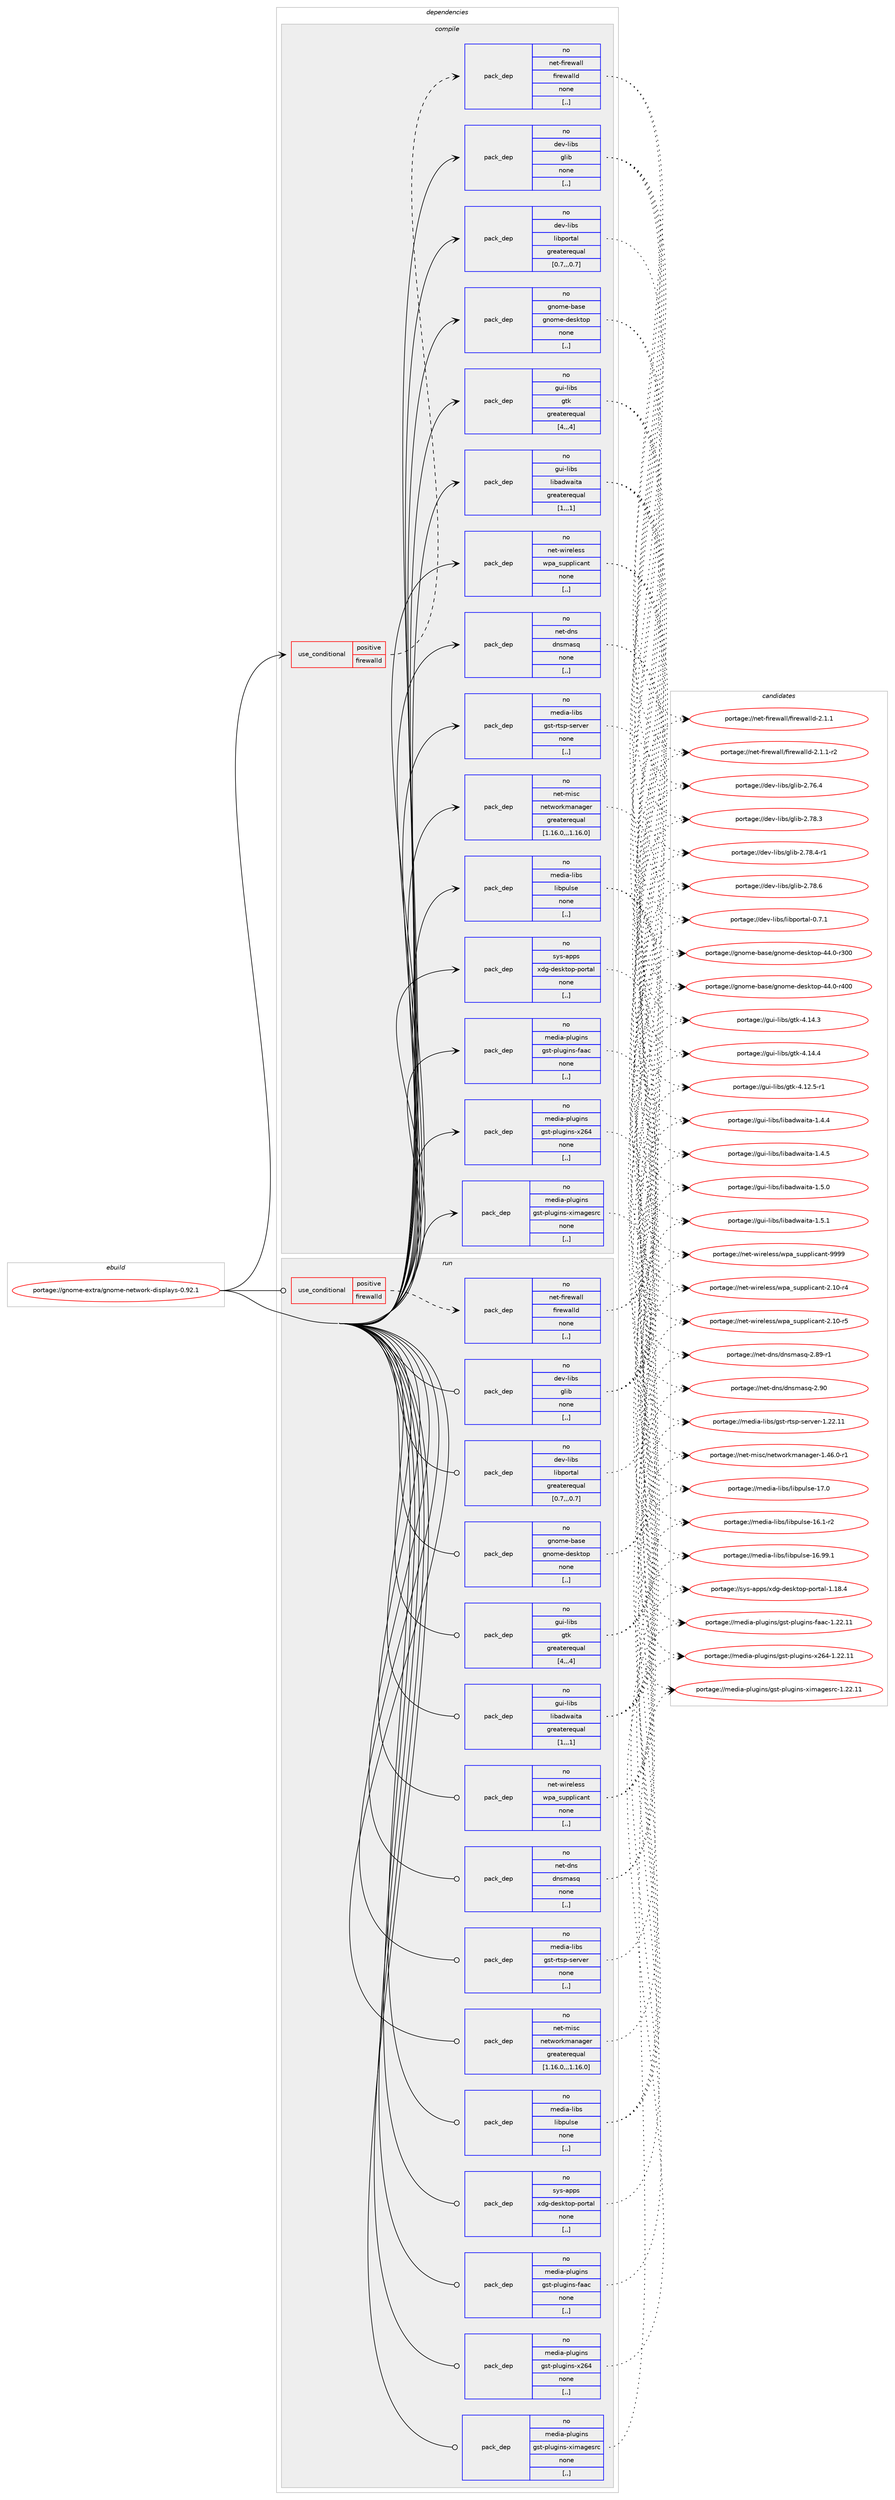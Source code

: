 digraph prolog {

# *************
# Graph options
# *************

newrank=true;
concentrate=true;
compound=true;
graph [rankdir=LR,fontname=Helvetica,fontsize=10,ranksep=1.5];#, ranksep=2.5, nodesep=0.2];
edge  [arrowhead=vee];
node  [fontname=Helvetica,fontsize=10];

# **********
# The ebuild
# **********

subgraph cluster_leftcol {
color=gray;
rank=same;
label=<<i>ebuild</i>>;
id [label="portage://gnome-extra/gnome-network-displays-0.92.1", color=red, width=4, href="../gnome-extra/gnome-network-displays-0.92.1.svg"];
}

# ****************
# The dependencies
# ****************

subgraph cluster_midcol {
color=gray;
label=<<i>dependencies</i>>;
subgraph cluster_compile {
fillcolor="#eeeeee";
style=filled;
label=<<i>compile</i>>;
subgraph cond64306 {
dependency235573 [label=<<TABLE BORDER="0" CELLBORDER="1" CELLSPACING="0" CELLPADDING="4"><TR><TD ROWSPAN="3" CELLPADDING="10">use_conditional</TD></TR><TR><TD>positive</TD></TR><TR><TD>firewalld</TD></TR></TABLE>>, shape=none, color=red];
subgraph pack169748 {
dependency235574 [label=<<TABLE BORDER="0" CELLBORDER="1" CELLSPACING="0" CELLPADDING="4" WIDTH="220"><TR><TD ROWSPAN="6" CELLPADDING="30">pack_dep</TD></TR><TR><TD WIDTH="110">no</TD></TR><TR><TD>net-firewall</TD></TR><TR><TD>firewalld</TD></TR><TR><TD>none</TD></TR><TR><TD>[,,]</TD></TR></TABLE>>, shape=none, color=blue];
}
dependency235573:e -> dependency235574:w [weight=20,style="dashed",arrowhead="vee"];
}
id:e -> dependency235573:w [weight=20,style="solid",arrowhead="vee"];
subgraph pack169749 {
dependency235575 [label=<<TABLE BORDER="0" CELLBORDER="1" CELLSPACING="0" CELLPADDING="4" WIDTH="220"><TR><TD ROWSPAN="6" CELLPADDING="30">pack_dep</TD></TR><TR><TD WIDTH="110">no</TD></TR><TR><TD>dev-libs</TD></TR><TR><TD>glib</TD></TR><TR><TD>none</TD></TR><TR><TD>[,,]</TD></TR></TABLE>>, shape=none, color=blue];
}
id:e -> dependency235575:w [weight=20,style="solid",arrowhead="vee"];
subgraph pack169750 {
dependency235576 [label=<<TABLE BORDER="0" CELLBORDER="1" CELLSPACING="0" CELLPADDING="4" WIDTH="220"><TR><TD ROWSPAN="6" CELLPADDING="30">pack_dep</TD></TR><TR><TD WIDTH="110">no</TD></TR><TR><TD>dev-libs</TD></TR><TR><TD>libportal</TD></TR><TR><TD>greaterequal</TD></TR><TR><TD>[0.7,,,0.7]</TD></TR></TABLE>>, shape=none, color=blue];
}
id:e -> dependency235576:w [weight=20,style="solid",arrowhead="vee"];
subgraph pack169751 {
dependency235577 [label=<<TABLE BORDER="0" CELLBORDER="1" CELLSPACING="0" CELLPADDING="4" WIDTH="220"><TR><TD ROWSPAN="6" CELLPADDING="30">pack_dep</TD></TR><TR><TD WIDTH="110">no</TD></TR><TR><TD>gnome-base</TD></TR><TR><TD>gnome-desktop</TD></TR><TR><TD>none</TD></TR><TR><TD>[,,]</TD></TR></TABLE>>, shape=none, color=blue];
}
id:e -> dependency235577:w [weight=20,style="solid",arrowhead="vee"];
subgraph pack169752 {
dependency235578 [label=<<TABLE BORDER="0" CELLBORDER="1" CELLSPACING="0" CELLPADDING="4" WIDTH="220"><TR><TD ROWSPAN="6" CELLPADDING="30">pack_dep</TD></TR><TR><TD WIDTH="110">no</TD></TR><TR><TD>gui-libs</TD></TR><TR><TD>gtk</TD></TR><TR><TD>greaterequal</TD></TR><TR><TD>[4,,,4]</TD></TR></TABLE>>, shape=none, color=blue];
}
id:e -> dependency235578:w [weight=20,style="solid",arrowhead="vee"];
subgraph pack169753 {
dependency235579 [label=<<TABLE BORDER="0" CELLBORDER="1" CELLSPACING="0" CELLPADDING="4" WIDTH="220"><TR><TD ROWSPAN="6" CELLPADDING="30">pack_dep</TD></TR><TR><TD WIDTH="110">no</TD></TR><TR><TD>gui-libs</TD></TR><TR><TD>libadwaita</TD></TR><TR><TD>greaterequal</TD></TR><TR><TD>[1,,,1]</TD></TR></TABLE>>, shape=none, color=blue];
}
id:e -> dependency235579:w [weight=20,style="solid",arrowhead="vee"];
subgraph pack169754 {
dependency235580 [label=<<TABLE BORDER="0" CELLBORDER="1" CELLSPACING="0" CELLPADDING="4" WIDTH="220"><TR><TD ROWSPAN="6" CELLPADDING="30">pack_dep</TD></TR><TR><TD WIDTH="110">no</TD></TR><TR><TD>media-libs</TD></TR><TR><TD>gst-rtsp-server</TD></TR><TR><TD>none</TD></TR><TR><TD>[,,]</TD></TR></TABLE>>, shape=none, color=blue];
}
id:e -> dependency235580:w [weight=20,style="solid",arrowhead="vee"];
subgraph pack169755 {
dependency235581 [label=<<TABLE BORDER="0" CELLBORDER="1" CELLSPACING="0" CELLPADDING="4" WIDTH="220"><TR><TD ROWSPAN="6" CELLPADDING="30">pack_dep</TD></TR><TR><TD WIDTH="110">no</TD></TR><TR><TD>media-libs</TD></TR><TR><TD>libpulse</TD></TR><TR><TD>none</TD></TR><TR><TD>[,,]</TD></TR></TABLE>>, shape=none, color=blue];
}
id:e -> dependency235581:w [weight=20,style="solid",arrowhead="vee"];
subgraph pack169756 {
dependency235582 [label=<<TABLE BORDER="0" CELLBORDER="1" CELLSPACING="0" CELLPADDING="4" WIDTH="220"><TR><TD ROWSPAN="6" CELLPADDING="30">pack_dep</TD></TR><TR><TD WIDTH="110">no</TD></TR><TR><TD>media-plugins</TD></TR><TR><TD>gst-plugins-faac</TD></TR><TR><TD>none</TD></TR><TR><TD>[,,]</TD></TR></TABLE>>, shape=none, color=blue];
}
id:e -> dependency235582:w [weight=20,style="solid",arrowhead="vee"];
subgraph pack169757 {
dependency235583 [label=<<TABLE BORDER="0" CELLBORDER="1" CELLSPACING="0" CELLPADDING="4" WIDTH="220"><TR><TD ROWSPAN="6" CELLPADDING="30">pack_dep</TD></TR><TR><TD WIDTH="110">no</TD></TR><TR><TD>media-plugins</TD></TR><TR><TD>gst-plugins-x264</TD></TR><TR><TD>none</TD></TR><TR><TD>[,,]</TD></TR></TABLE>>, shape=none, color=blue];
}
id:e -> dependency235583:w [weight=20,style="solid",arrowhead="vee"];
subgraph pack169758 {
dependency235584 [label=<<TABLE BORDER="0" CELLBORDER="1" CELLSPACING="0" CELLPADDING="4" WIDTH="220"><TR><TD ROWSPAN="6" CELLPADDING="30">pack_dep</TD></TR><TR><TD WIDTH="110">no</TD></TR><TR><TD>media-plugins</TD></TR><TR><TD>gst-plugins-ximagesrc</TD></TR><TR><TD>none</TD></TR><TR><TD>[,,]</TD></TR></TABLE>>, shape=none, color=blue];
}
id:e -> dependency235584:w [weight=20,style="solid",arrowhead="vee"];
subgraph pack169759 {
dependency235585 [label=<<TABLE BORDER="0" CELLBORDER="1" CELLSPACING="0" CELLPADDING="4" WIDTH="220"><TR><TD ROWSPAN="6" CELLPADDING="30">pack_dep</TD></TR><TR><TD WIDTH="110">no</TD></TR><TR><TD>net-dns</TD></TR><TR><TD>dnsmasq</TD></TR><TR><TD>none</TD></TR><TR><TD>[,,]</TD></TR></TABLE>>, shape=none, color=blue];
}
id:e -> dependency235585:w [weight=20,style="solid",arrowhead="vee"];
subgraph pack169760 {
dependency235586 [label=<<TABLE BORDER="0" CELLBORDER="1" CELLSPACING="0" CELLPADDING="4" WIDTH="220"><TR><TD ROWSPAN="6" CELLPADDING="30">pack_dep</TD></TR><TR><TD WIDTH="110">no</TD></TR><TR><TD>net-misc</TD></TR><TR><TD>networkmanager</TD></TR><TR><TD>greaterequal</TD></TR><TR><TD>[1.16.0,,,1.16.0]</TD></TR></TABLE>>, shape=none, color=blue];
}
id:e -> dependency235586:w [weight=20,style="solid",arrowhead="vee"];
subgraph pack169761 {
dependency235587 [label=<<TABLE BORDER="0" CELLBORDER="1" CELLSPACING="0" CELLPADDING="4" WIDTH="220"><TR><TD ROWSPAN="6" CELLPADDING="30">pack_dep</TD></TR><TR><TD WIDTH="110">no</TD></TR><TR><TD>net-wireless</TD></TR><TR><TD>wpa_supplicant</TD></TR><TR><TD>none</TD></TR><TR><TD>[,,]</TD></TR></TABLE>>, shape=none, color=blue];
}
id:e -> dependency235587:w [weight=20,style="solid",arrowhead="vee"];
subgraph pack169762 {
dependency235588 [label=<<TABLE BORDER="0" CELLBORDER="1" CELLSPACING="0" CELLPADDING="4" WIDTH="220"><TR><TD ROWSPAN="6" CELLPADDING="30">pack_dep</TD></TR><TR><TD WIDTH="110">no</TD></TR><TR><TD>sys-apps</TD></TR><TR><TD>xdg-desktop-portal</TD></TR><TR><TD>none</TD></TR><TR><TD>[,,]</TD></TR></TABLE>>, shape=none, color=blue];
}
id:e -> dependency235588:w [weight=20,style="solid",arrowhead="vee"];
}
subgraph cluster_compileandrun {
fillcolor="#eeeeee";
style=filled;
label=<<i>compile and run</i>>;
}
subgraph cluster_run {
fillcolor="#eeeeee";
style=filled;
label=<<i>run</i>>;
subgraph cond64307 {
dependency235589 [label=<<TABLE BORDER="0" CELLBORDER="1" CELLSPACING="0" CELLPADDING="4"><TR><TD ROWSPAN="3" CELLPADDING="10">use_conditional</TD></TR><TR><TD>positive</TD></TR><TR><TD>firewalld</TD></TR></TABLE>>, shape=none, color=red];
subgraph pack169763 {
dependency235590 [label=<<TABLE BORDER="0" CELLBORDER="1" CELLSPACING="0" CELLPADDING="4" WIDTH="220"><TR><TD ROWSPAN="6" CELLPADDING="30">pack_dep</TD></TR><TR><TD WIDTH="110">no</TD></TR><TR><TD>net-firewall</TD></TR><TR><TD>firewalld</TD></TR><TR><TD>none</TD></TR><TR><TD>[,,]</TD></TR></TABLE>>, shape=none, color=blue];
}
dependency235589:e -> dependency235590:w [weight=20,style="dashed",arrowhead="vee"];
}
id:e -> dependency235589:w [weight=20,style="solid",arrowhead="odot"];
subgraph pack169764 {
dependency235591 [label=<<TABLE BORDER="0" CELLBORDER="1" CELLSPACING="0" CELLPADDING="4" WIDTH="220"><TR><TD ROWSPAN="6" CELLPADDING="30">pack_dep</TD></TR><TR><TD WIDTH="110">no</TD></TR><TR><TD>dev-libs</TD></TR><TR><TD>glib</TD></TR><TR><TD>none</TD></TR><TR><TD>[,,]</TD></TR></TABLE>>, shape=none, color=blue];
}
id:e -> dependency235591:w [weight=20,style="solid",arrowhead="odot"];
subgraph pack169765 {
dependency235592 [label=<<TABLE BORDER="0" CELLBORDER="1" CELLSPACING="0" CELLPADDING="4" WIDTH="220"><TR><TD ROWSPAN="6" CELLPADDING="30">pack_dep</TD></TR><TR><TD WIDTH="110">no</TD></TR><TR><TD>dev-libs</TD></TR><TR><TD>libportal</TD></TR><TR><TD>greaterequal</TD></TR><TR><TD>[0.7,,,0.7]</TD></TR></TABLE>>, shape=none, color=blue];
}
id:e -> dependency235592:w [weight=20,style="solid",arrowhead="odot"];
subgraph pack169766 {
dependency235593 [label=<<TABLE BORDER="0" CELLBORDER="1" CELLSPACING="0" CELLPADDING="4" WIDTH="220"><TR><TD ROWSPAN="6" CELLPADDING="30">pack_dep</TD></TR><TR><TD WIDTH="110">no</TD></TR><TR><TD>gnome-base</TD></TR><TR><TD>gnome-desktop</TD></TR><TR><TD>none</TD></TR><TR><TD>[,,]</TD></TR></TABLE>>, shape=none, color=blue];
}
id:e -> dependency235593:w [weight=20,style="solid",arrowhead="odot"];
subgraph pack169767 {
dependency235594 [label=<<TABLE BORDER="0" CELLBORDER="1" CELLSPACING="0" CELLPADDING="4" WIDTH="220"><TR><TD ROWSPAN="6" CELLPADDING="30">pack_dep</TD></TR><TR><TD WIDTH="110">no</TD></TR><TR><TD>gui-libs</TD></TR><TR><TD>gtk</TD></TR><TR><TD>greaterequal</TD></TR><TR><TD>[4,,,4]</TD></TR></TABLE>>, shape=none, color=blue];
}
id:e -> dependency235594:w [weight=20,style="solid",arrowhead="odot"];
subgraph pack169768 {
dependency235595 [label=<<TABLE BORDER="0" CELLBORDER="1" CELLSPACING="0" CELLPADDING="4" WIDTH="220"><TR><TD ROWSPAN="6" CELLPADDING="30">pack_dep</TD></TR><TR><TD WIDTH="110">no</TD></TR><TR><TD>gui-libs</TD></TR><TR><TD>libadwaita</TD></TR><TR><TD>greaterequal</TD></TR><TR><TD>[1,,,1]</TD></TR></TABLE>>, shape=none, color=blue];
}
id:e -> dependency235595:w [weight=20,style="solid",arrowhead="odot"];
subgraph pack169769 {
dependency235596 [label=<<TABLE BORDER="0" CELLBORDER="1" CELLSPACING="0" CELLPADDING="4" WIDTH="220"><TR><TD ROWSPAN="6" CELLPADDING="30">pack_dep</TD></TR><TR><TD WIDTH="110">no</TD></TR><TR><TD>media-libs</TD></TR><TR><TD>gst-rtsp-server</TD></TR><TR><TD>none</TD></TR><TR><TD>[,,]</TD></TR></TABLE>>, shape=none, color=blue];
}
id:e -> dependency235596:w [weight=20,style="solid",arrowhead="odot"];
subgraph pack169770 {
dependency235597 [label=<<TABLE BORDER="0" CELLBORDER="1" CELLSPACING="0" CELLPADDING="4" WIDTH="220"><TR><TD ROWSPAN="6" CELLPADDING="30">pack_dep</TD></TR><TR><TD WIDTH="110">no</TD></TR><TR><TD>media-libs</TD></TR><TR><TD>libpulse</TD></TR><TR><TD>none</TD></TR><TR><TD>[,,]</TD></TR></TABLE>>, shape=none, color=blue];
}
id:e -> dependency235597:w [weight=20,style="solid",arrowhead="odot"];
subgraph pack169771 {
dependency235598 [label=<<TABLE BORDER="0" CELLBORDER="1" CELLSPACING="0" CELLPADDING="4" WIDTH="220"><TR><TD ROWSPAN="6" CELLPADDING="30">pack_dep</TD></TR><TR><TD WIDTH="110">no</TD></TR><TR><TD>media-plugins</TD></TR><TR><TD>gst-plugins-faac</TD></TR><TR><TD>none</TD></TR><TR><TD>[,,]</TD></TR></TABLE>>, shape=none, color=blue];
}
id:e -> dependency235598:w [weight=20,style="solid",arrowhead="odot"];
subgraph pack169772 {
dependency235599 [label=<<TABLE BORDER="0" CELLBORDER="1" CELLSPACING="0" CELLPADDING="4" WIDTH="220"><TR><TD ROWSPAN="6" CELLPADDING="30">pack_dep</TD></TR><TR><TD WIDTH="110">no</TD></TR><TR><TD>media-plugins</TD></TR><TR><TD>gst-plugins-x264</TD></TR><TR><TD>none</TD></TR><TR><TD>[,,]</TD></TR></TABLE>>, shape=none, color=blue];
}
id:e -> dependency235599:w [weight=20,style="solid",arrowhead="odot"];
subgraph pack169773 {
dependency235600 [label=<<TABLE BORDER="0" CELLBORDER="1" CELLSPACING="0" CELLPADDING="4" WIDTH="220"><TR><TD ROWSPAN="6" CELLPADDING="30">pack_dep</TD></TR><TR><TD WIDTH="110">no</TD></TR><TR><TD>media-plugins</TD></TR><TR><TD>gst-plugins-ximagesrc</TD></TR><TR><TD>none</TD></TR><TR><TD>[,,]</TD></TR></TABLE>>, shape=none, color=blue];
}
id:e -> dependency235600:w [weight=20,style="solid",arrowhead="odot"];
subgraph pack169774 {
dependency235601 [label=<<TABLE BORDER="0" CELLBORDER="1" CELLSPACING="0" CELLPADDING="4" WIDTH="220"><TR><TD ROWSPAN="6" CELLPADDING="30">pack_dep</TD></TR><TR><TD WIDTH="110">no</TD></TR><TR><TD>net-dns</TD></TR><TR><TD>dnsmasq</TD></TR><TR><TD>none</TD></TR><TR><TD>[,,]</TD></TR></TABLE>>, shape=none, color=blue];
}
id:e -> dependency235601:w [weight=20,style="solid",arrowhead="odot"];
subgraph pack169775 {
dependency235602 [label=<<TABLE BORDER="0" CELLBORDER="1" CELLSPACING="0" CELLPADDING="4" WIDTH="220"><TR><TD ROWSPAN="6" CELLPADDING="30">pack_dep</TD></TR><TR><TD WIDTH="110">no</TD></TR><TR><TD>net-misc</TD></TR><TR><TD>networkmanager</TD></TR><TR><TD>greaterequal</TD></TR><TR><TD>[1.16.0,,,1.16.0]</TD></TR></TABLE>>, shape=none, color=blue];
}
id:e -> dependency235602:w [weight=20,style="solid",arrowhead="odot"];
subgraph pack169776 {
dependency235603 [label=<<TABLE BORDER="0" CELLBORDER="1" CELLSPACING="0" CELLPADDING="4" WIDTH="220"><TR><TD ROWSPAN="6" CELLPADDING="30">pack_dep</TD></TR><TR><TD WIDTH="110">no</TD></TR><TR><TD>net-wireless</TD></TR><TR><TD>wpa_supplicant</TD></TR><TR><TD>none</TD></TR><TR><TD>[,,]</TD></TR></TABLE>>, shape=none, color=blue];
}
id:e -> dependency235603:w [weight=20,style="solid",arrowhead="odot"];
subgraph pack169777 {
dependency235604 [label=<<TABLE BORDER="0" CELLBORDER="1" CELLSPACING="0" CELLPADDING="4" WIDTH="220"><TR><TD ROWSPAN="6" CELLPADDING="30">pack_dep</TD></TR><TR><TD WIDTH="110">no</TD></TR><TR><TD>sys-apps</TD></TR><TR><TD>xdg-desktop-portal</TD></TR><TR><TD>none</TD></TR><TR><TD>[,,]</TD></TR></TABLE>>, shape=none, color=blue];
}
id:e -> dependency235604:w [weight=20,style="solid",arrowhead="odot"];
}
}

# **************
# The candidates
# **************

subgraph cluster_choices {
rank=same;
color=gray;
label=<<i>candidates</i>>;

subgraph choice169748 {
color=black;
nodesep=1;
choice11010111645102105114101119971081084710210511410111997108108100455046494649 [label="portage://net-firewall/firewalld-2.1.1", color=red, width=4,href="../net-firewall/firewalld-2.1.1.svg"];
choice110101116451021051141011199710810847102105114101119971081081004550464946494511450 [label="portage://net-firewall/firewalld-2.1.1-r2", color=red, width=4,href="../net-firewall/firewalld-2.1.1-r2.svg"];
dependency235574:e -> choice11010111645102105114101119971081084710210511410111997108108100455046494649:w [style=dotted,weight="100"];
dependency235574:e -> choice110101116451021051141011199710810847102105114101119971081081004550464946494511450:w [style=dotted,weight="100"];
}
subgraph choice169749 {
color=black;
nodesep=1;
choice1001011184510810598115471031081059845504655544652 [label="portage://dev-libs/glib-2.76.4", color=red, width=4,href="../dev-libs/glib-2.76.4.svg"];
choice1001011184510810598115471031081059845504655564651 [label="portage://dev-libs/glib-2.78.3", color=red, width=4,href="../dev-libs/glib-2.78.3.svg"];
choice10010111845108105981154710310810598455046555646524511449 [label="portage://dev-libs/glib-2.78.4-r1", color=red, width=4,href="../dev-libs/glib-2.78.4-r1.svg"];
choice1001011184510810598115471031081059845504655564654 [label="portage://dev-libs/glib-2.78.6", color=red, width=4,href="../dev-libs/glib-2.78.6.svg"];
dependency235575:e -> choice1001011184510810598115471031081059845504655544652:w [style=dotted,weight="100"];
dependency235575:e -> choice1001011184510810598115471031081059845504655564651:w [style=dotted,weight="100"];
dependency235575:e -> choice10010111845108105981154710310810598455046555646524511449:w [style=dotted,weight="100"];
dependency235575:e -> choice1001011184510810598115471031081059845504655564654:w [style=dotted,weight="100"];
}
subgraph choice169750 {
color=black;
nodesep=1;
choice1001011184510810598115471081059811211111411697108454846554649 [label="portage://dev-libs/libportal-0.7.1", color=red, width=4,href="../dev-libs/libportal-0.7.1.svg"];
dependency235576:e -> choice1001011184510810598115471081059811211111411697108454846554649:w [style=dotted,weight="100"];
}
subgraph choice169751 {
color=black;
nodesep=1;
choice1031101111091014598971151014710311011110910145100101115107116111112455252464845114514848 [label="portage://gnome-base/gnome-desktop-44.0-r300", color=red, width=4,href="../gnome-base/gnome-desktop-44.0-r300.svg"];
choice1031101111091014598971151014710311011110910145100101115107116111112455252464845114524848 [label="portage://gnome-base/gnome-desktop-44.0-r400", color=red, width=4,href="../gnome-base/gnome-desktop-44.0-r400.svg"];
dependency235577:e -> choice1031101111091014598971151014710311011110910145100101115107116111112455252464845114514848:w [style=dotted,weight="100"];
dependency235577:e -> choice1031101111091014598971151014710311011110910145100101115107116111112455252464845114524848:w [style=dotted,weight="100"];
}
subgraph choice169752 {
color=black;
nodesep=1;
choice103117105451081059811547103116107455246495046534511449 [label="portage://gui-libs/gtk-4.12.5-r1", color=red, width=4,href="../gui-libs/gtk-4.12.5-r1.svg"];
choice10311710545108105981154710311610745524649524651 [label="portage://gui-libs/gtk-4.14.3", color=red, width=4,href="../gui-libs/gtk-4.14.3.svg"];
choice10311710545108105981154710311610745524649524652 [label="portage://gui-libs/gtk-4.14.4", color=red, width=4,href="../gui-libs/gtk-4.14.4.svg"];
dependency235578:e -> choice103117105451081059811547103116107455246495046534511449:w [style=dotted,weight="100"];
dependency235578:e -> choice10311710545108105981154710311610745524649524651:w [style=dotted,weight="100"];
dependency235578:e -> choice10311710545108105981154710311610745524649524652:w [style=dotted,weight="100"];
}
subgraph choice169753 {
color=black;
nodesep=1;
choice10311710545108105981154710810598971001199710511697454946524652 [label="portage://gui-libs/libadwaita-1.4.4", color=red, width=4,href="../gui-libs/libadwaita-1.4.4.svg"];
choice10311710545108105981154710810598971001199710511697454946524653 [label="portage://gui-libs/libadwaita-1.4.5", color=red, width=4,href="../gui-libs/libadwaita-1.4.5.svg"];
choice10311710545108105981154710810598971001199710511697454946534648 [label="portage://gui-libs/libadwaita-1.5.0", color=red, width=4,href="../gui-libs/libadwaita-1.5.0.svg"];
choice10311710545108105981154710810598971001199710511697454946534649 [label="portage://gui-libs/libadwaita-1.5.1", color=red, width=4,href="../gui-libs/libadwaita-1.5.1.svg"];
dependency235579:e -> choice10311710545108105981154710810598971001199710511697454946524652:w [style=dotted,weight="100"];
dependency235579:e -> choice10311710545108105981154710810598971001199710511697454946524653:w [style=dotted,weight="100"];
dependency235579:e -> choice10311710545108105981154710810598971001199710511697454946534648:w [style=dotted,weight="100"];
dependency235579:e -> choice10311710545108105981154710810598971001199710511697454946534649:w [style=dotted,weight="100"];
}
subgraph choice169754 {
color=black;
nodesep=1;
choice1091011001059745108105981154710311511645114116115112451151011141181011144549465050464949 [label="portage://media-libs/gst-rtsp-server-1.22.11", color=red, width=4,href="../media-libs/gst-rtsp-server-1.22.11.svg"];
dependency235580:e -> choice1091011001059745108105981154710311511645114116115112451151011141181011144549465050464949:w [style=dotted,weight="100"];
}
subgraph choice169755 {
color=black;
nodesep=1;
choice109101100105974510810598115471081059811211710811510145495446494511450 [label="portage://media-libs/libpulse-16.1-r2", color=red, width=4,href="../media-libs/libpulse-16.1-r2.svg"];
choice10910110010597451081059811547108105981121171081151014549544657574649 [label="portage://media-libs/libpulse-16.99.1", color=red, width=4,href="../media-libs/libpulse-16.99.1.svg"];
choice10910110010597451081059811547108105981121171081151014549554648 [label="portage://media-libs/libpulse-17.0", color=red, width=4,href="../media-libs/libpulse-17.0.svg"];
dependency235581:e -> choice109101100105974510810598115471081059811211710811510145495446494511450:w [style=dotted,weight="100"];
dependency235581:e -> choice10910110010597451081059811547108105981121171081151014549544657574649:w [style=dotted,weight="100"];
dependency235581:e -> choice10910110010597451081059811547108105981121171081151014549554648:w [style=dotted,weight="100"];
}
subgraph choice169756 {
color=black;
nodesep=1;
choice10910110010597451121081171031051101154710311511645112108117103105110115451029797994549465050464949 [label="portage://media-plugins/gst-plugins-faac-1.22.11", color=red, width=4,href="../media-plugins/gst-plugins-faac-1.22.11.svg"];
dependency235582:e -> choice10910110010597451121081171031051101154710311511645112108117103105110115451029797994549465050464949:w [style=dotted,weight="100"];
}
subgraph choice169757 {
color=black;
nodesep=1;
choice10910110010597451121081171031051101154710311511645112108117103105110115451205054524549465050464949 [label="portage://media-plugins/gst-plugins-x264-1.22.11", color=red, width=4,href="../media-plugins/gst-plugins-x264-1.22.11.svg"];
dependency235583:e -> choice10910110010597451121081171031051101154710311511645112108117103105110115451205054524549465050464949:w [style=dotted,weight="100"];
}
subgraph choice169758 {
color=black;
nodesep=1;
choice109101100105974511210811710310511011547103115116451121081171031051101154512010510997103101115114994549465050464949 [label="portage://media-plugins/gst-plugins-ximagesrc-1.22.11", color=red, width=4,href="../media-plugins/gst-plugins-ximagesrc-1.22.11.svg"];
dependency235584:e -> choice109101100105974511210811710310511011547103115116451121081171031051101154512010510997103101115114994549465050464949:w [style=dotted,weight="100"];
}
subgraph choice169759 {
color=black;
nodesep=1;
choice11010111645100110115471001101151099711511345504656574511449 [label="portage://net-dns/dnsmasq-2.89-r1", color=red, width=4,href="../net-dns/dnsmasq-2.89-r1.svg"];
choice1101011164510011011547100110115109971151134550465748 [label="portage://net-dns/dnsmasq-2.90", color=red, width=4,href="../net-dns/dnsmasq-2.90.svg"];
dependency235585:e -> choice11010111645100110115471001101151099711511345504656574511449:w [style=dotted,weight="100"];
dependency235585:e -> choice1101011164510011011547100110115109971151134550465748:w [style=dotted,weight="100"];
}
subgraph choice169760 {
color=black;
nodesep=1;
choice1101011164510910511599471101011161191111141071099711097103101114454946525446484511449 [label="portage://net-misc/networkmanager-1.46.0-r1", color=red, width=4,href="../net-misc/networkmanager-1.46.0-r1.svg"];
dependency235586:e -> choice1101011164510910511599471101011161191111141071099711097103101114454946525446484511449:w [style=dotted,weight="100"];
}
subgraph choice169761 {
color=black;
nodesep=1;
choice11010111645119105114101108101115115471191129795115117112112108105999711011645504649484511452 [label="portage://net-wireless/wpa_supplicant-2.10-r4", color=red, width=4,href="../net-wireless/wpa_supplicant-2.10-r4.svg"];
choice11010111645119105114101108101115115471191129795115117112112108105999711011645504649484511453 [label="portage://net-wireless/wpa_supplicant-2.10-r5", color=red, width=4,href="../net-wireless/wpa_supplicant-2.10-r5.svg"];
choice1101011164511910511410110810111511547119112979511511711211210810599971101164557575757 [label="portage://net-wireless/wpa_supplicant-9999", color=red, width=4,href="../net-wireless/wpa_supplicant-9999.svg"];
dependency235587:e -> choice11010111645119105114101108101115115471191129795115117112112108105999711011645504649484511452:w [style=dotted,weight="100"];
dependency235587:e -> choice11010111645119105114101108101115115471191129795115117112112108105999711011645504649484511453:w [style=dotted,weight="100"];
dependency235587:e -> choice1101011164511910511410110810111511547119112979511511711211210810599971101164557575757:w [style=dotted,weight="100"];
}
subgraph choice169762 {
color=black;
nodesep=1;
choice11512111545971121121154712010010345100101115107116111112451121111141169710845494649564652 [label="portage://sys-apps/xdg-desktop-portal-1.18.4", color=red, width=4,href="../sys-apps/xdg-desktop-portal-1.18.4.svg"];
dependency235588:e -> choice11512111545971121121154712010010345100101115107116111112451121111141169710845494649564652:w [style=dotted,weight="100"];
}
subgraph choice169763 {
color=black;
nodesep=1;
choice11010111645102105114101119971081084710210511410111997108108100455046494649 [label="portage://net-firewall/firewalld-2.1.1", color=red, width=4,href="../net-firewall/firewalld-2.1.1.svg"];
choice110101116451021051141011199710810847102105114101119971081081004550464946494511450 [label="portage://net-firewall/firewalld-2.1.1-r2", color=red, width=4,href="../net-firewall/firewalld-2.1.1-r2.svg"];
dependency235590:e -> choice11010111645102105114101119971081084710210511410111997108108100455046494649:w [style=dotted,weight="100"];
dependency235590:e -> choice110101116451021051141011199710810847102105114101119971081081004550464946494511450:w [style=dotted,weight="100"];
}
subgraph choice169764 {
color=black;
nodesep=1;
choice1001011184510810598115471031081059845504655544652 [label="portage://dev-libs/glib-2.76.4", color=red, width=4,href="../dev-libs/glib-2.76.4.svg"];
choice1001011184510810598115471031081059845504655564651 [label="portage://dev-libs/glib-2.78.3", color=red, width=4,href="../dev-libs/glib-2.78.3.svg"];
choice10010111845108105981154710310810598455046555646524511449 [label="portage://dev-libs/glib-2.78.4-r1", color=red, width=4,href="../dev-libs/glib-2.78.4-r1.svg"];
choice1001011184510810598115471031081059845504655564654 [label="portage://dev-libs/glib-2.78.6", color=red, width=4,href="../dev-libs/glib-2.78.6.svg"];
dependency235591:e -> choice1001011184510810598115471031081059845504655544652:w [style=dotted,weight="100"];
dependency235591:e -> choice1001011184510810598115471031081059845504655564651:w [style=dotted,weight="100"];
dependency235591:e -> choice10010111845108105981154710310810598455046555646524511449:w [style=dotted,weight="100"];
dependency235591:e -> choice1001011184510810598115471031081059845504655564654:w [style=dotted,weight="100"];
}
subgraph choice169765 {
color=black;
nodesep=1;
choice1001011184510810598115471081059811211111411697108454846554649 [label="portage://dev-libs/libportal-0.7.1", color=red, width=4,href="../dev-libs/libportal-0.7.1.svg"];
dependency235592:e -> choice1001011184510810598115471081059811211111411697108454846554649:w [style=dotted,weight="100"];
}
subgraph choice169766 {
color=black;
nodesep=1;
choice1031101111091014598971151014710311011110910145100101115107116111112455252464845114514848 [label="portage://gnome-base/gnome-desktop-44.0-r300", color=red, width=4,href="../gnome-base/gnome-desktop-44.0-r300.svg"];
choice1031101111091014598971151014710311011110910145100101115107116111112455252464845114524848 [label="portage://gnome-base/gnome-desktop-44.0-r400", color=red, width=4,href="../gnome-base/gnome-desktop-44.0-r400.svg"];
dependency235593:e -> choice1031101111091014598971151014710311011110910145100101115107116111112455252464845114514848:w [style=dotted,weight="100"];
dependency235593:e -> choice1031101111091014598971151014710311011110910145100101115107116111112455252464845114524848:w [style=dotted,weight="100"];
}
subgraph choice169767 {
color=black;
nodesep=1;
choice103117105451081059811547103116107455246495046534511449 [label="portage://gui-libs/gtk-4.12.5-r1", color=red, width=4,href="../gui-libs/gtk-4.12.5-r1.svg"];
choice10311710545108105981154710311610745524649524651 [label="portage://gui-libs/gtk-4.14.3", color=red, width=4,href="../gui-libs/gtk-4.14.3.svg"];
choice10311710545108105981154710311610745524649524652 [label="portage://gui-libs/gtk-4.14.4", color=red, width=4,href="../gui-libs/gtk-4.14.4.svg"];
dependency235594:e -> choice103117105451081059811547103116107455246495046534511449:w [style=dotted,weight="100"];
dependency235594:e -> choice10311710545108105981154710311610745524649524651:w [style=dotted,weight="100"];
dependency235594:e -> choice10311710545108105981154710311610745524649524652:w [style=dotted,weight="100"];
}
subgraph choice169768 {
color=black;
nodesep=1;
choice10311710545108105981154710810598971001199710511697454946524652 [label="portage://gui-libs/libadwaita-1.4.4", color=red, width=4,href="../gui-libs/libadwaita-1.4.4.svg"];
choice10311710545108105981154710810598971001199710511697454946524653 [label="portage://gui-libs/libadwaita-1.4.5", color=red, width=4,href="../gui-libs/libadwaita-1.4.5.svg"];
choice10311710545108105981154710810598971001199710511697454946534648 [label="portage://gui-libs/libadwaita-1.5.0", color=red, width=4,href="../gui-libs/libadwaita-1.5.0.svg"];
choice10311710545108105981154710810598971001199710511697454946534649 [label="portage://gui-libs/libadwaita-1.5.1", color=red, width=4,href="../gui-libs/libadwaita-1.5.1.svg"];
dependency235595:e -> choice10311710545108105981154710810598971001199710511697454946524652:w [style=dotted,weight="100"];
dependency235595:e -> choice10311710545108105981154710810598971001199710511697454946524653:w [style=dotted,weight="100"];
dependency235595:e -> choice10311710545108105981154710810598971001199710511697454946534648:w [style=dotted,weight="100"];
dependency235595:e -> choice10311710545108105981154710810598971001199710511697454946534649:w [style=dotted,weight="100"];
}
subgraph choice169769 {
color=black;
nodesep=1;
choice1091011001059745108105981154710311511645114116115112451151011141181011144549465050464949 [label="portage://media-libs/gst-rtsp-server-1.22.11", color=red, width=4,href="../media-libs/gst-rtsp-server-1.22.11.svg"];
dependency235596:e -> choice1091011001059745108105981154710311511645114116115112451151011141181011144549465050464949:w [style=dotted,weight="100"];
}
subgraph choice169770 {
color=black;
nodesep=1;
choice109101100105974510810598115471081059811211710811510145495446494511450 [label="portage://media-libs/libpulse-16.1-r2", color=red, width=4,href="../media-libs/libpulse-16.1-r2.svg"];
choice10910110010597451081059811547108105981121171081151014549544657574649 [label="portage://media-libs/libpulse-16.99.1", color=red, width=4,href="../media-libs/libpulse-16.99.1.svg"];
choice10910110010597451081059811547108105981121171081151014549554648 [label="portage://media-libs/libpulse-17.0", color=red, width=4,href="../media-libs/libpulse-17.0.svg"];
dependency235597:e -> choice109101100105974510810598115471081059811211710811510145495446494511450:w [style=dotted,weight="100"];
dependency235597:e -> choice10910110010597451081059811547108105981121171081151014549544657574649:w [style=dotted,weight="100"];
dependency235597:e -> choice10910110010597451081059811547108105981121171081151014549554648:w [style=dotted,weight="100"];
}
subgraph choice169771 {
color=black;
nodesep=1;
choice10910110010597451121081171031051101154710311511645112108117103105110115451029797994549465050464949 [label="portage://media-plugins/gst-plugins-faac-1.22.11", color=red, width=4,href="../media-plugins/gst-plugins-faac-1.22.11.svg"];
dependency235598:e -> choice10910110010597451121081171031051101154710311511645112108117103105110115451029797994549465050464949:w [style=dotted,weight="100"];
}
subgraph choice169772 {
color=black;
nodesep=1;
choice10910110010597451121081171031051101154710311511645112108117103105110115451205054524549465050464949 [label="portage://media-plugins/gst-plugins-x264-1.22.11", color=red, width=4,href="../media-plugins/gst-plugins-x264-1.22.11.svg"];
dependency235599:e -> choice10910110010597451121081171031051101154710311511645112108117103105110115451205054524549465050464949:w [style=dotted,weight="100"];
}
subgraph choice169773 {
color=black;
nodesep=1;
choice109101100105974511210811710310511011547103115116451121081171031051101154512010510997103101115114994549465050464949 [label="portage://media-plugins/gst-plugins-ximagesrc-1.22.11", color=red, width=4,href="../media-plugins/gst-plugins-ximagesrc-1.22.11.svg"];
dependency235600:e -> choice109101100105974511210811710310511011547103115116451121081171031051101154512010510997103101115114994549465050464949:w [style=dotted,weight="100"];
}
subgraph choice169774 {
color=black;
nodesep=1;
choice11010111645100110115471001101151099711511345504656574511449 [label="portage://net-dns/dnsmasq-2.89-r1", color=red, width=4,href="../net-dns/dnsmasq-2.89-r1.svg"];
choice1101011164510011011547100110115109971151134550465748 [label="portage://net-dns/dnsmasq-2.90", color=red, width=4,href="../net-dns/dnsmasq-2.90.svg"];
dependency235601:e -> choice11010111645100110115471001101151099711511345504656574511449:w [style=dotted,weight="100"];
dependency235601:e -> choice1101011164510011011547100110115109971151134550465748:w [style=dotted,weight="100"];
}
subgraph choice169775 {
color=black;
nodesep=1;
choice1101011164510910511599471101011161191111141071099711097103101114454946525446484511449 [label="portage://net-misc/networkmanager-1.46.0-r1", color=red, width=4,href="../net-misc/networkmanager-1.46.0-r1.svg"];
dependency235602:e -> choice1101011164510910511599471101011161191111141071099711097103101114454946525446484511449:w [style=dotted,weight="100"];
}
subgraph choice169776 {
color=black;
nodesep=1;
choice11010111645119105114101108101115115471191129795115117112112108105999711011645504649484511452 [label="portage://net-wireless/wpa_supplicant-2.10-r4", color=red, width=4,href="../net-wireless/wpa_supplicant-2.10-r4.svg"];
choice11010111645119105114101108101115115471191129795115117112112108105999711011645504649484511453 [label="portage://net-wireless/wpa_supplicant-2.10-r5", color=red, width=4,href="../net-wireless/wpa_supplicant-2.10-r5.svg"];
choice1101011164511910511410110810111511547119112979511511711211210810599971101164557575757 [label="portage://net-wireless/wpa_supplicant-9999", color=red, width=4,href="../net-wireless/wpa_supplicant-9999.svg"];
dependency235603:e -> choice11010111645119105114101108101115115471191129795115117112112108105999711011645504649484511452:w [style=dotted,weight="100"];
dependency235603:e -> choice11010111645119105114101108101115115471191129795115117112112108105999711011645504649484511453:w [style=dotted,weight="100"];
dependency235603:e -> choice1101011164511910511410110810111511547119112979511511711211210810599971101164557575757:w [style=dotted,weight="100"];
}
subgraph choice169777 {
color=black;
nodesep=1;
choice11512111545971121121154712010010345100101115107116111112451121111141169710845494649564652 [label="portage://sys-apps/xdg-desktop-portal-1.18.4", color=red, width=4,href="../sys-apps/xdg-desktop-portal-1.18.4.svg"];
dependency235604:e -> choice11512111545971121121154712010010345100101115107116111112451121111141169710845494649564652:w [style=dotted,weight="100"];
}
}

}
